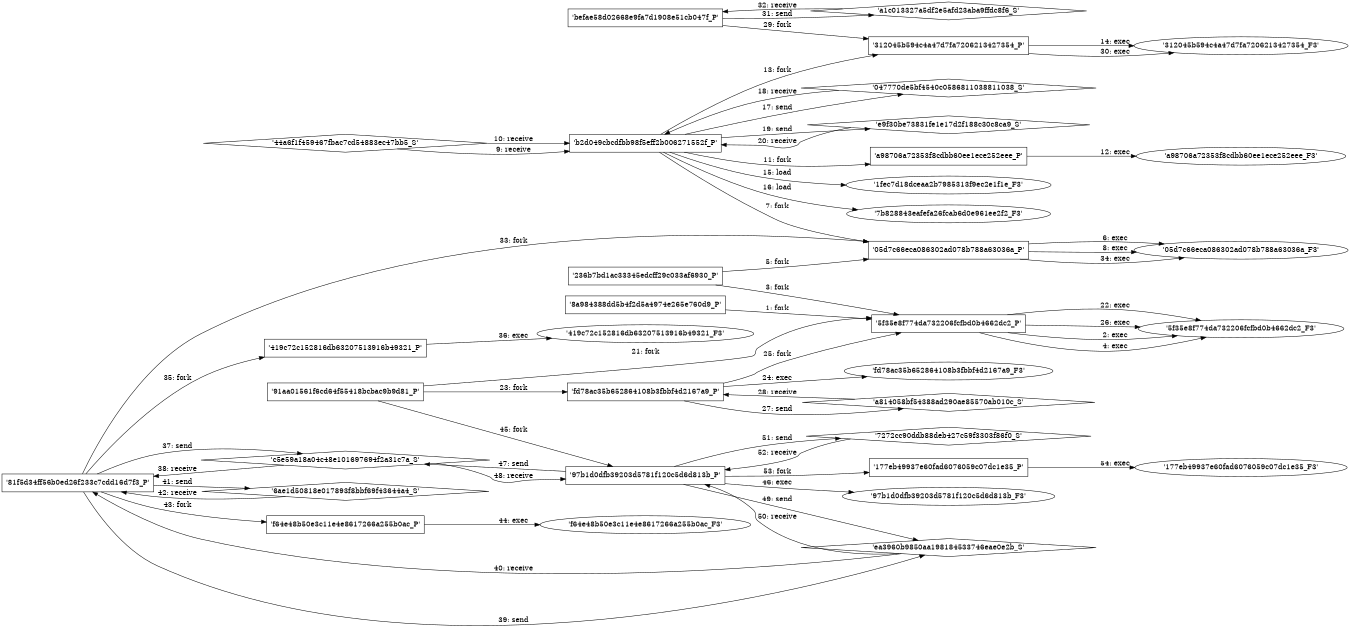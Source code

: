 digraph "D:\Learning\Paper\apt\基于CTI的攻击预警\Dataset\攻击图\ASGfromALLCTI\Microsoft Patch Tuesday - September 2018.dot" {
rankdir="LR"
size="9"
fixedsize="false"
splines="true"
nodesep=0.3
ranksep=0
fontsize=10
overlap="scalexy"
engine= "neato"
	"'8a984388dd5b4f2d5a4974e265e760d9_P'" [node_type=Process shape=box]
	"'5f35e8f774da732206fcfbd0b4662dc2_P'" [node_type=Process shape=box]
	"'8a984388dd5b4f2d5a4974e265e760d9_P'" -> "'5f35e8f774da732206fcfbd0b4662dc2_P'" [label="1: fork"]
	"'5f35e8f774da732206fcfbd0b4662dc2_P'" [node_type=Process shape=box]
	"'5f35e8f774da732206fcfbd0b4662dc2_F3'" [node_type=File shape=ellipse]
	"'5f35e8f774da732206fcfbd0b4662dc2_P'" -> "'5f35e8f774da732206fcfbd0b4662dc2_F3'" [label="2: exec"]
	"'236b7bd1ac33345edcff29c033af6930_P'" [node_type=Process shape=box]
	"'5f35e8f774da732206fcfbd0b4662dc2_P'" [node_type=Process shape=box]
	"'236b7bd1ac33345edcff29c033af6930_P'" -> "'5f35e8f774da732206fcfbd0b4662dc2_P'" [label="3: fork"]
	"'5f35e8f774da732206fcfbd0b4662dc2_P'" [node_type=Process shape=box]
	"'5f35e8f774da732206fcfbd0b4662dc2_F3'" [node_type=File shape=ellipse]
	"'5f35e8f774da732206fcfbd0b4662dc2_P'" -> "'5f35e8f774da732206fcfbd0b4662dc2_F3'" [label="4: exec"]
	"'236b7bd1ac33345edcff29c033af6930_P'" [node_type=Process shape=box]
	"'05d7c66eca086302ad078b788a63036a_P'" [node_type=Process shape=box]
	"'236b7bd1ac33345edcff29c033af6930_P'" -> "'05d7c66eca086302ad078b788a63036a_P'" [label="5: fork"]
	"'05d7c66eca086302ad078b788a63036a_P'" [node_type=Process shape=box]
	"'05d7c66eca086302ad078b788a63036a_F3'" [node_type=File shape=ellipse]
	"'05d7c66eca086302ad078b788a63036a_P'" -> "'05d7c66eca086302ad078b788a63036a_F3'" [label="6: exec"]
	"'b2d049cbcdfbb98f5eff2b006271552f_P'" [node_type=Process shape=box]
	"'05d7c66eca086302ad078b788a63036a_P'" [node_type=Process shape=box]
	"'b2d049cbcdfbb98f5eff2b006271552f_P'" -> "'05d7c66eca086302ad078b788a63036a_P'" [label="7: fork"]
	"'05d7c66eca086302ad078b788a63036a_P'" [node_type=Process shape=box]
	"'05d7c66eca086302ad078b788a63036a_F3'" [node_type=File shape=ellipse]
	"'05d7c66eca086302ad078b788a63036a_P'" -> "'05d7c66eca086302ad078b788a63036a_F3'" [label="8: exec"]
	"'b2d049cbcdfbb98f5eff2b006271552f_P'" [node_type=Process shape=box]
	"'44a6f1f459467fbac7cd54883ec47bb5_S'" [node_type=Socket shape=diamond]
	"'44a6f1f459467fbac7cd54883ec47bb5_S'" -> "'b2d049cbcdfbb98f5eff2b006271552f_P'" [label="9: receive"]
	"'b2d049cbcdfbb98f5eff2b006271552f_P'" [node_type=Process shape=box]
	"'44a6f1f459467fbac7cd54883ec47bb5_S'" [node_type=Socket shape=diamond]
	"'44a6f1f459467fbac7cd54883ec47bb5_S'" -> "'b2d049cbcdfbb98f5eff2b006271552f_P'" [label="10: receive"]
	"'b2d049cbcdfbb98f5eff2b006271552f_P'" [node_type=Process shape=box]
	"'a98706a72353f8cdbb60ee1ece252eee_P'" [node_type=Process shape=box]
	"'b2d049cbcdfbb98f5eff2b006271552f_P'" -> "'a98706a72353f8cdbb60ee1ece252eee_P'" [label="11: fork"]
	"'a98706a72353f8cdbb60ee1ece252eee_P'" [node_type=Process shape=box]
	"'a98706a72353f8cdbb60ee1ece252eee_F3'" [node_type=File shape=ellipse]
	"'a98706a72353f8cdbb60ee1ece252eee_P'" -> "'a98706a72353f8cdbb60ee1ece252eee_F3'" [label="12: exec"]
	"'b2d049cbcdfbb98f5eff2b006271552f_P'" [node_type=Process shape=box]
	"'312045b594c4a47d7fa7206213427354_P'" [node_type=Process shape=box]
	"'b2d049cbcdfbb98f5eff2b006271552f_P'" -> "'312045b594c4a47d7fa7206213427354_P'" [label="13: fork"]
	"'312045b594c4a47d7fa7206213427354_P'" [node_type=Process shape=box]
	"'312045b594c4a47d7fa7206213427354_F3'" [node_type=File shape=ellipse]
	"'312045b594c4a47d7fa7206213427354_P'" -> "'312045b594c4a47d7fa7206213427354_F3'" [label="14: exec"]
	"'1fec7d18dceaa2b7985313f9ec2e1f1e_F3'" [node_type=file shape=ellipse]
	"'b2d049cbcdfbb98f5eff2b006271552f_P'" [node_type=Process shape=box]
	"'b2d049cbcdfbb98f5eff2b006271552f_P'" -> "'1fec7d18dceaa2b7985313f9ec2e1f1e_F3'" [label="15: load"]
	"'7b828843eafefa26fcab6d0e961ee2f2_F3'" [node_type=file shape=ellipse]
	"'b2d049cbcdfbb98f5eff2b006271552f_P'" [node_type=Process shape=box]
	"'b2d049cbcdfbb98f5eff2b006271552f_P'" -> "'7b828843eafefa26fcab6d0e961ee2f2_F3'" [label="16: load"]
	"'047770de5bf4540c0586811038811038_S'" [node_type=Socket shape=diamond]
	"'b2d049cbcdfbb98f5eff2b006271552f_P'" [node_type=Process shape=box]
	"'b2d049cbcdfbb98f5eff2b006271552f_P'" -> "'047770de5bf4540c0586811038811038_S'" [label="17: send"]
	"'047770de5bf4540c0586811038811038_S'" -> "'b2d049cbcdfbb98f5eff2b006271552f_P'" [label="18: receive"]
	"'e9f30be73831fe1e17d2f188c30c8ca9_S'" [node_type=Socket shape=diamond]
	"'b2d049cbcdfbb98f5eff2b006271552f_P'" [node_type=Process shape=box]
	"'b2d049cbcdfbb98f5eff2b006271552f_P'" -> "'e9f30be73831fe1e17d2f188c30c8ca9_S'" [label="19: send"]
	"'e9f30be73831fe1e17d2f188c30c8ca9_S'" -> "'b2d049cbcdfbb98f5eff2b006271552f_P'" [label="20: receive"]
	"'91aa01561f6cd64f55418bcbac9b9d81_P'" [node_type=Process shape=box]
	"'5f35e8f774da732206fcfbd0b4662dc2_P'" [node_type=Process shape=box]
	"'91aa01561f6cd64f55418bcbac9b9d81_P'" -> "'5f35e8f774da732206fcfbd0b4662dc2_P'" [label="21: fork"]
	"'5f35e8f774da732206fcfbd0b4662dc2_P'" [node_type=Process shape=box]
	"'5f35e8f774da732206fcfbd0b4662dc2_F3'" [node_type=File shape=ellipse]
	"'5f35e8f774da732206fcfbd0b4662dc2_P'" -> "'5f35e8f774da732206fcfbd0b4662dc2_F3'" [label="22: exec"]
	"'91aa01561f6cd64f55418bcbac9b9d81_P'" [node_type=Process shape=box]
	"'fd78ac35b652864108b3fbbf4d2167a9_P'" [node_type=Process shape=box]
	"'91aa01561f6cd64f55418bcbac9b9d81_P'" -> "'fd78ac35b652864108b3fbbf4d2167a9_P'" [label="23: fork"]
	"'fd78ac35b652864108b3fbbf4d2167a9_P'" [node_type=Process shape=box]
	"'fd78ac35b652864108b3fbbf4d2167a9_F3'" [node_type=File shape=ellipse]
	"'fd78ac35b652864108b3fbbf4d2167a9_P'" -> "'fd78ac35b652864108b3fbbf4d2167a9_F3'" [label="24: exec"]
	"'fd78ac35b652864108b3fbbf4d2167a9_P'" [node_type=Process shape=box]
	"'5f35e8f774da732206fcfbd0b4662dc2_P'" [node_type=Process shape=box]
	"'fd78ac35b652864108b3fbbf4d2167a9_P'" -> "'5f35e8f774da732206fcfbd0b4662dc2_P'" [label="25: fork"]
	"'5f35e8f774da732206fcfbd0b4662dc2_P'" [node_type=Process shape=box]
	"'5f35e8f774da732206fcfbd0b4662dc2_F3'" [node_type=File shape=ellipse]
	"'5f35e8f774da732206fcfbd0b4662dc2_P'" -> "'5f35e8f774da732206fcfbd0b4662dc2_F3'" [label="26: exec"]
	"'a814058bf54388ad290ae85570ab010c_S'" [node_type=Socket shape=diamond]
	"'fd78ac35b652864108b3fbbf4d2167a9_P'" [node_type=Process shape=box]
	"'fd78ac35b652864108b3fbbf4d2167a9_P'" -> "'a814058bf54388ad290ae85570ab010c_S'" [label="27: send"]
	"'a814058bf54388ad290ae85570ab010c_S'" -> "'fd78ac35b652864108b3fbbf4d2167a9_P'" [label="28: receive"]
	"'befae58d02668e9fa7d1908e51cb047f_P'" [node_type=Process shape=box]
	"'312045b594c4a47d7fa7206213427354_P'" [node_type=Process shape=box]
	"'befae58d02668e9fa7d1908e51cb047f_P'" -> "'312045b594c4a47d7fa7206213427354_P'" [label="29: fork"]
	"'312045b594c4a47d7fa7206213427354_P'" [node_type=Process shape=box]
	"'312045b594c4a47d7fa7206213427354_F3'" [node_type=File shape=ellipse]
	"'312045b594c4a47d7fa7206213427354_P'" -> "'312045b594c4a47d7fa7206213427354_F3'" [label="30: exec"]
	"'a1c013327a5df2e5afd23aba9ffdc8f6_S'" [node_type=Socket shape=diamond]
	"'befae58d02668e9fa7d1908e51cb047f_P'" [node_type=Process shape=box]
	"'befae58d02668e9fa7d1908e51cb047f_P'" -> "'a1c013327a5df2e5afd23aba9ffdc8f6_S'" [label="31: send"]
	"'a1c013327a5df2e5afd23aba9ffdc8f6_S'" -> "'befae58d02668e9fa7d1908e51cb047f_P'" [label="32: receive"]
	"'81f5d34ff56b0ed26f233c7cdd16d7f3_P'" [node_type=Process shape=box]
	"'05d7c66eca086302ad078b788a63036a_P'" [node_type=Process shape=box]
	"'81f5d34ff56b0ed26f233c7cdd16d7f3_P'" -> "'05d7c66eca086302ad078b788a63036a_P'" [label="33: fork"]
	"'05d7c66eca086302ad078b788a63036a_P'" [node_type=Process shape=box]
	"'05d7c66eca086302ad078b788a63036a_F3'" [node_type=File shape=ellipse]
	"'05d7c66eca086302ad078b788a63036a_P'" -> "'05d7c66eca086302ad078b788a63036a_F3'" [label="34: exec"]
	"'81f5d34ff56b0ed26f233c7cdd16d7f3_P'" [node_type=Process shape=box]
	"'419c72c152816db63207513916b49321_P'" [node_type=Process shape=box]
	"'81f5d34ff56b0ed26f233c7cdd16d7f3_P'" -> "'419c72c152816db63207513916b49321_P'" [label="35: fork"]
	"'419c72c152816db63207513916b49321_P'" [node_type=Process shape=box]
	"'419c72c152816db63207513916b49321_F3'" [node_type=File shape=ellipse]
	"'419c72c152816db63207513916b49321_P'" -> "'419c72c152816db63207513916b49321_F3'" [label="36: exec"]
	"'c5e59a18a04c48e101697694f2a31c7a_S'" [node_type=Socket shape=diamond]
	"'81f5d34ff56b0ed26f233c7cdd16d7f3_P'" [node_type=Process shape=box]
	"'81f5d34ff56b0ed26f233c7cdd16d7f3_P'" -> "'c5e59a18a04c48e101697694f2a31c7a_S'" [label="37: send"]
	"'c5e59a18a04c48e101697694f2a31c7a_S'" -> "'81f5d34ff56b0ed26f233c7cdd16d7f3_P'" [label="38: receive"]
	"'ea3960b9850aa198184533746eae0e2b_S'" [node_type=Socket shape=diamond]
	"'81f5d34ff56b0ed26f233c7cdd16d7f3_P'" [node_type=Process shape=box]
	"'81f5d34ff56b0ed26f233c7cdd16d7f3_P'" -> "'ea3960b9850aa198184533746eae0e2b_S'" [label="39: send"]
	"'ea3960b9850aa198184533746eae0e2b_S'" -> "'81f5d34ff56b0ed26f233c7cdd16d7f3_P'" [label="40: receive"]
	"'6ae1d50818e017893f8bbf69f43644a4_S'" [node_type=Socket shape=diamond]
	"'81f5d34ff56b0ed26f233c7cdd16d7f3_P'" [node_type=Process shape=box]
	"'81f5d34ff56b0ed26f233c7cdd16d7f3_P'" -> "'6ae1d50818e017893f8bbf69f43644a4_S'" [label="41: send"]
	"'6ae1d50818e017893f8bbf69f43644a4_S'" -> "'81f5d34ff56b0ed26f233c7cdd16d7f3_P'" [label="42: receive"]
	"'81f5d34ff56b0ed26f233c7cdd16d7f3_P'" [node_type=Process shape=box]
	"'f64e48b50e3c11e4e8617266a255b0ac_P'" [node_type=Process shape=box]
	"'81f5d34ff56b0ed26f233c7cdd16d7f3_P'" -> "'f64e48b50e3c11e4e8617266a255b0ac_P'" [label="43: fork"]
	"'f64e48b50e3c11e4e8617266a255b0ac_P'" [node_type=Process shape=box]
	"'f64e48b50e3c11e4e8617266a255b0ac_F3'" [node_type=File shape=ellipse]
	"'f64e48b50e3c11e4e8617266a255b0ac_P'" -> "'f64e48b50e3c11e4e8617266a255b0ac_F3'" [label="44: exec"]
	"'91aa01561f6cd64f55418bcbac9b9d81_P'" [node_type=Process shape=box]
	"'97b1d0dfb39203d5781f120c5d6d813b_P'" [node_type=Process shape=box]
	"'91aa01561f6cd64f55418bcbac9b9d81_P'" -> "'97b1d0dfb39203d5781f120c5d6d813b_P'" [label="45: fork"]
	"'97b1d0dfb39203d5781f120c5d6d813b_P'" [node_type=Process shape=box]
	"'97b1d0dfb39203d5781f120c5d6d813b_F3'" [node_type=File shape=ellipse]
	"'97b1d0dfb39203d5781f120c5d6d813b_P'" -> "'97b1d0dfb39203d5781f120c5d6d813b_F3'" [label="46: exec"]
	"'c5e59a18a04c48e101697694f2a31c7a_S'" [node_type=Socket shape=diamond]
	"'97b1d0dfb39203d5781f120c5d6d813b_P'" [node_type=Process shape=box]
	"'97b1d0dfb39203d5781f120c5d6d813b_P'" -> "'c5e59a18a04c48e101697694f2a31c7a_S'" [label="47: send"]
	"'c5e59a18a04c48e101697694f2a31c7a_S'" -> "'97b1d0dfb39203d5781f120c5d6d813b_P'" [label="48: receive"]
	"'ea3960b9850aa198184533746eae0e2b_S'" [node_type=Socket shape=diamond]
	"'97b1d0dfb39203d5781f120c5d6d813b_P'" [node_type=Process shape=box]
	"'97b1d0dfb39203d5781f120c5d6d813b_P'" -> "'ea3960b9850aa198184533746eae0e2b_S'" [label="49: send"]
	"'ea3960b9850aa198184533746eae0e2b_S'" -> "'97b1d0dfb39203d5781f120c5d6d813b_P'" [label="50: receive"]
	"'7272cc90ddb88deb427c59f3303f86f0_S'" [node_type=Socket shape=diamond]
	"'97b1d0dfb39203d5781f120c5d6d813b_P'" [node_type=Process shape=box]
	"'97b1d0dfb39203d5781f120c5d6d813b_P'" -> "'7272cc90ddb88deb427c59f3303f86f0_S'" [label="51: send"]
	"'7272cc90ddb88deb427c59f3303f86f0_S'" -> "'97b1d0dfb39203d5781f120c5d6d813b_P'" [label="52: receive"]
	"'97b1d0dfb39203d5781f120c5d6d813b_P'" [node_type=Process shape=box]
	"'177eb49937e60fad6076059c07dc1e35_P'" [node_type=Process shape=box]
	"'97b1d0dfb39203d5781f120c5d6d813b_P'" -> "'177eb49937e60fad6076059c07dc1e35_P'" [label="53: fork"]
	"'177eb49937e60fad6076059c07dc1e35_P'" [node_type=Process shape=box]
	"'177eb49937e60fad6076059c07dc1e35_F3'" [node_type=File shape=ellipse]
	"'177eb49937e60fad6076059c07dc1e35_P'" -> "'177eb49937e60fad6076059c07dc1e35_F3'" [label="54: exec"]
}
